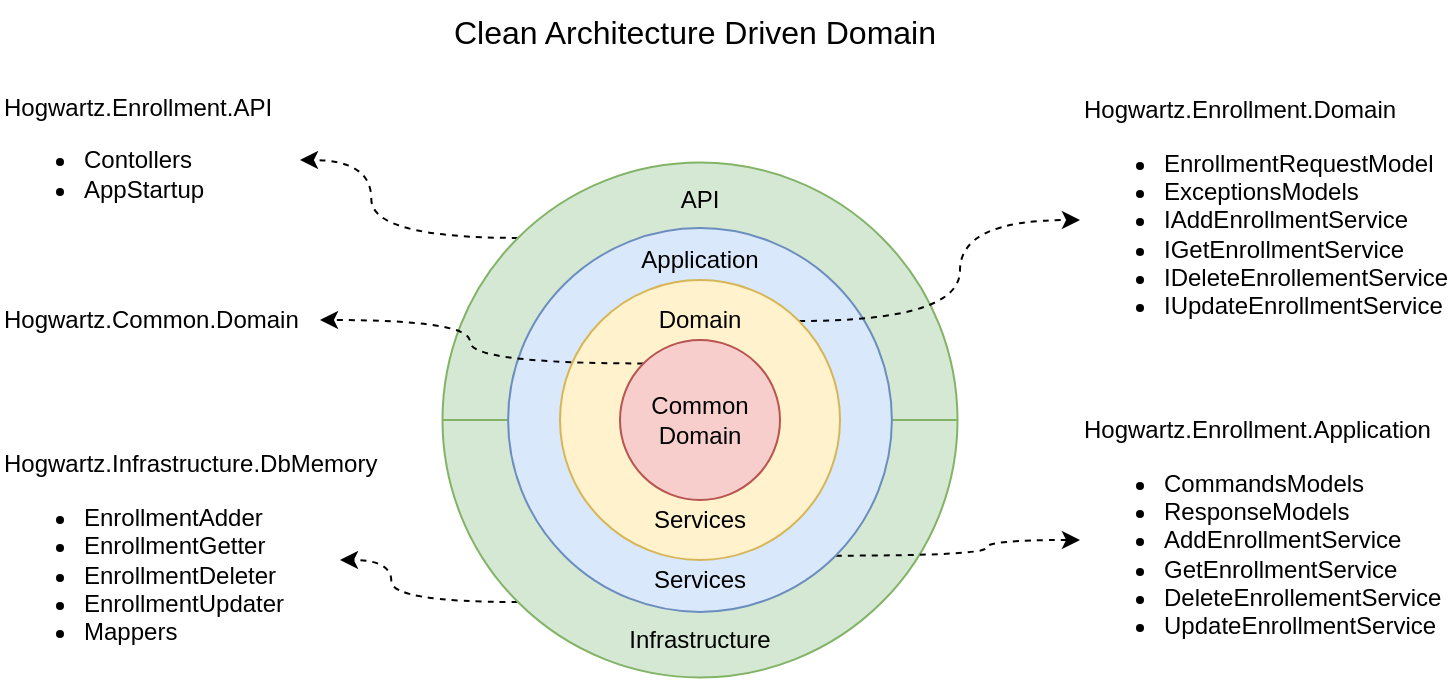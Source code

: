 <mxfile version="13.7.9" type="github">
  <diagram id="7jST0wYcQF-_AW4pr88S" name="Page-1">
    <mxGraphModel dx="868" dy="482" grid="1" gridSize="10" guides="1" tooltips="1" connect="1" arrows="1" fold="1" page="1" pageScale="1" pageWidth="827" pageHeight="1169" math="0" shadow="0">
      <root>
        <mxCell id="0" />
        <mxCell id="1" parent="0" />
        <mxCell id="kf7ckSFYq_Rx6Dh8PF_G-29" style="edgeStyle=orthogonalEdgeStyle;curved=1;rounded=0;orthogonalLoop=1;jettySize=auto;html=1;exitX=0;exitY=0;exitDx=0;exitDy=0;entryX=1;entryY=0.5;entryDx=0;entryDy=0;dashed=1;" edge="1" parent="1" source="kf7ckSFYq_Rx6Dh8PF_G-7" target="kf7ckSFYq_Rx6Dh8PF_G-24">
          <mxGeometry relative="1" as="geometry" />
        </mxCell>
        <mxCell id="kf7ckSFYq_Rx6Dh8PF_G-31" style="edgeStyle=orthogonalEdgeStyle;curved=1;rounded=0;orthogonalLoop=1;jettySize=auto;html=1;exitX=0;exitY=1;exitDx=0;exitDy=0;entryX=1;entryY=0.5;entryDx=0;entryDy=0;dashed=1;" edge="1" parent="1" source="kf7ckSFYq_Rx6Dh8PF_G-7" target="kf7ckSFYq_Rx6Dh8PF_G-27">
          <mxGeometry relative="1" as="geometry" />
        </mxCell>
        <mxCell id="kf7ckSFYq_Rx6Dh8PF_G-7" value="" style="ellipse;whiteSpace=wrap;html=1;aspect=fixed;fillColor=#d5e8d4;strokeColor=#82b366;" vertex="1" parent="1">
          <mxGeometry x="281.25" y="121.25" width="257.5" height="257.5" as="geometry" />
        </mxCell>
        <mxCell id="kf7ckSFYq_Rx6Dh8PF_G-8" value="" style="endArrow=none;html=1;exitX=0;exitY=0.5;exitDx=0;exitDy=0;entryX=1;entryY=0.5;entryDx=0;entryDy=0;fillColor=#d5e8d4;strokeColor=#82b366;" edge="1" parent="1" source="kf7ckSFYq_Rx6Dh8PF_G-7" target="kf7ckSFYq_Rx6Dh8PF_G-7">
          <mxGeometry width="50" height="50" relative="1" as="geometry">
            <mxPoint x="390" y="270" as="sourcePoint" />
            <mxPoint x="440" y="220" as="targetPoint" />
          </mxGeometry>
        </mxCell>
        <mxCell id="kf7ckSFYq_Rx6Dh8PF_G-23" style="edgeStyle=orthogonalEdgeStyle;curved=1;rounded=0;orthogonalLoop=1;jettySize=auto;html=1;exitX=1;exitY=1;exitDx=0;exitDy=0;entryX=0;entryY=0.5;entryDx=0;entryDy=0;dashed=1;" edge="1" parent="1" source="kf7ckSFYq_Rx6Dh8PF_G-4" target="kf7ckSFYq_Rx6Dh8PF_G-22">
          <mxGeometry relative="1" as="geometry" />
        </mxCell>
        <mxCell id="kf7ckSFYq_Rx6Dh8PF_G-4" value="" style="ellipse;whiteSpace=wrap;html=1;aspect=fixed;fillColor=#dae8fc;strokeColor=#6c8ebf;" vertex="1" parent="1">
          <mxGeometry x="314.06" y="154.06" width="191.88" height="191.88" as="geometry" />
        </mxCell>
        <mxCell id="kf7ckSFYq_Rx6Dh8PF_G-21" style="edgeStyle=orthogonalEdgeStyle;curved=1;rounded=0;orthogonalLoop=1;jettySize=auto;html=1;exitX=1;exitY=0;exitDx=0;exitDy=0;entryX=0;entryY=0.5;entryDx=0;entryDy=0;dashed=1;" edge="1" parent="1" source="kf7ckSFYq_Rx6Dh8PF_G-2" target="kf7ckSFYq_Rx6Dh8PF_G-16">
          <mxGeometry relative="1" as="geometry" />
        </mxCell>
        <mxCell id="kf7ckSFYq_Rx6Dh8PF_G-2" value="" style="ellipse;whiteSpace=wrap;html=1;aspect=fixed;fillColor=#fff2cc;strokeColor=#d6b656;" vertex="1" parent="1">
          <mxGeometry x="340" y="180" width="140" height="140" as="geometry" />
        </mxCell>
        <mxCell id="kf7ckSFYq_Rx6Dh8PF_G-28" style="edgeStyle=orthogonalEdgeStyle;curved=1;rounded=0;orthogonalLoop=1;jettySize=auto;html=1;exitX=0;exitY=0;exitDx=0;exitDy=0;entryX=1;entryY=0.5;entryDx=0;entryDy=0;dashed=1;" edge="1" parent="1" source="kf7ckSFYq_Rx6Dh8PF_G-1" target="kf7ckSFYq_Rx6Dh8PF_G-15">
          <mxGeometry relative="1" as="geometry" />
        </mxCell>
        <mxCell id="kf7ckSFYq_Rx6Dh8PF_G-1" value="Common&lt;br&gt;Domain" style="ellipse;whiteSpace=wrap;html=1;aspect=fixed;fillColor=#f8cecc;strokeColor=#b85450;" vertex="1" parent="1">
          <mxGeometry x="370" y="210" width="80" height="80" as="geometry" />
        </mxCell>
        <mxCell id="kf7ckSFYq_Rx6Dh8PF_G-5" value="Application" style="text;html=1;strokeColor=none;fillColor=none;align=center;verticalAlign=middle;whiteSpace=wrap;rounded=0;" vertex="1" parent="1">
          <mxGeometry x="375" y="160" width="70" height="20" as="geometry" />
        </mxCell>
        <mxCell id="kf7ckSFYq_Rx6Dh8PF_G-6" value="Services" style="text;html=1;strokeColor=none;fillColor=none;align=center;verticalAlign=middle;whiteSpace=wrap;rounded=0;" vertex="1" parent="1">
          <mxGeometry x="375" y="320" width="70" height="20" as="geometry" />
        </mxCell>
        <mxCell id="kf7ckSFYq_Rx6Dh8PF_G-9" value="API" style="text;html=1;strokeColor=none;fillColor=none;align=center;verticalAlign=middle;whiteSpace=wrap;rounded=0;" vertex="1" parent="1">
          <mxGeometry x="390" y="130" width="40" height="20" as="geometry" />
        </mxCell>
        <mxCell id="kf7ckSFYq_Rx6Dh8PF_G-10" value="Infrastructure" style="text;html=1;strokeColor=none;fillColor=none;align=center;verticalAlign=middle;whiteSpace=wrap;rounded=0;" vertex="1" parent="1">
          <mxGeometry x="390" y="350" width="40" height="20" as="geometry" />
        </mxCell>
        <mxCell id="kf7ckSFYq_Rx6Dh8PF_G-11" value="Domain" style="text;html=1;strokeColor=none;fillColor=none;align=center;verticalAlign=middle;whiteSpace=wrap;rounded=0;" vertex="1" parent="1">
          <mxGeometry x="375" y="190" width="70" height="20" as="geometry" />
        </mxCell>
        <mxCell id="kf7ckSFYq_Rx6Dh8PF_G-12" value="Services" style="text;html=1;strokeColor=none;fillColor=none;align=center;verticalAlign=middle;whiteSpace=wrap;rounded=0;" vertex="1" parent="1">
          <mxGeometry x="375" y="290" width="70" height="20" as="geometry" />
        </mxCell>
        <mxCell id="kf7ckSFYq_Rx6Dh8PF_G-15" value="&lt;span style=&quot;&quot;&gt;Hogwartz.Common.Domain&lt;/span&gt;" style="text;html=1;fillColor=none;align=left;verticalAlign=middle;whiteSpace=wrap;rounded=0;" vertex="1" parent="1">
          <mxGeometry x="60" y="190" width="160" height="20" as="geometry" />
        </mxCell>
        <mxCell id="kf7ckSFYq_Rx6Dh8PF_G-16" value="&lt;span&gt;Hogwartz.Enrollment.Domain&lt;br&gt;&lt;ul&gt;&lt;li&gt;&lt;span&gt;EnrollmentRequestModel&lt;/span&gt;&lt;/li&gt;&lt;li&gt;&lt;span&gt;ExceptionsModels&lt;/span&gt;&lt;/li&gt;&lt;li&gt;&lt;span&gt;IAddEnrollmentService&lt;/span&gt;&lt;/li&gt;&lt;li&gt;&lt;span&gt;IGetEnrollmentService&lt;/span&gt;&lt;/li&gt;&lt;li&gt;&lt;span&gt;IDeleteEnrollementService&lt;/span&gt;&lt;/li&gt;&lt;li&gt;&lt;span&gt;IUpdateEnrollmentService&lt;/span&gt;&lt;/li&gt;&lt;/ul&gt;&lt;/span&gt;" style="text;html=1;strokeColor=none;fillColor=none;align=left;verticalAlign=middle;whiteSpace=wrap;rounded=0;" vertex="1" parent="1">
          <mxGeometry x="600" y="140" width="40" height="20" as="geometry" />
        </mxCell>
        <mxCell id="kf7ckSFYq_Rx6Dh8PF_G-22" value="&lt;span&gt;Hogwartz.Enrollment.Application&lt;br&gt;&lt;ul&gt;&lt;li&gt;&lt;span&gt;CommandsModels&lt;/span&gt;&lt;/li&gt;&lt;li&gt;&lt;span&gt;ResponseModels&lt;/span&gt;&lt;/li&gt;&lt;li&gt;&lt;span&gt;AddEnrollmentService&lt;/span&gt;&lt;/li&gt;&lt;li&gt;&lt;span&gt;GetEnrollmentService&lt;/span&gt;&lt;/li&gt;&lt;li&gt;&lt;span&gt;DeleteEnrollementService&lt;/span&gt;&lt;/li&gt;&lt;li&gt;&lt;span&gt;UpdateEnrollmentService&lt;/span&gt;&lt;/li&gt;&lt;/ul&gt;&lt;/span&gt;" style="text;html=1;strokeColor=none;fillColor=none;align=left;verticalAlign=middle;whiteSpace=wrap;rounded=0;" vertex="1" parent="1">
          <mxGeometry x="600" y="300" width="40" height="20" as="geometry" />
        </mxCell>
        <mxCell id="kf7ckSFYq_Rx6Dh8PF_G-24" value="&lt;span&gt;Hogwartz.Enrollment.API&lt;br&gt;&lt;ul&gt;&lt;li&gt;Contollers&lt;/li&gt;&lt;li&gt;AppStartup&lt;/li&gt;&lt;/ul&gt;&lt;/span&gt;" style="text;html=1;strokeColor=none;fillColor=none;align=left;verticalAlign=middle;whiteSpace=wrap;rounded=0;" vertex="1" parent="1">
          <mxGeometry x="60" y="110" width="150" height="20" as="geometry" />
        </mxCell>
        <mxCell id="kf7ckSFYq_Rx6Dh8PF_G-27" value="&lt;span&gt;Hogwartz.Infrastructure.DbMemory&lt;br&gt;&lt;ul&gt;&lt;li&gt;&lt;span&gt;EnrollmentAdder&lt;/span&gt;&lt;/li&gt;&lt;li&gt;&lt;span&gt;EnrollmentGetter&lt;/span&gt;&lt;/li&gt;&lt;li&gt;&lt;span&gt;EnrollmentDeleter&lt;/span&gt;&lt;/li&gt;&lt;li&gt;&lt;span&gt;EnrollmentUpdater&lt;/span&gt;&lt;/li&gt;&lt;li&gt;&lt;span&gt;Mappers&lt;/span&gt;&lt;/li&gt;&lt;/ul&gt;&lt;/span&gt;" style="text;html=1;strokeColor=none;fillColor=none;align=left;verticalAlign=middle;whiteSpace=wrap;rounded=0;" vertex="1" parent="1">
          <mxGeometry x="60" y="310" width="170" height="20" as="geometry" />
        </mxCell>
        <mxCell id="kf7ckSFYq_Rx6Dh8PF_G-32" value="Clean Architecture Driven Domain" style="text;html=1;strokeColor=none;fillColor=none;align=left;verticalAlign=top;whiteSpace=wrap;rounded=0;labelPosition=center;verticalLabelPosition=middle;fontSize=16;" vertex="1" parent="1">
          <mxGeometry x="285" y="40" width="250" height="30" as="geometry" />
        </mxCell>
      </root>
    </mxGraphModel>
  </diagram>
</mxfile>
